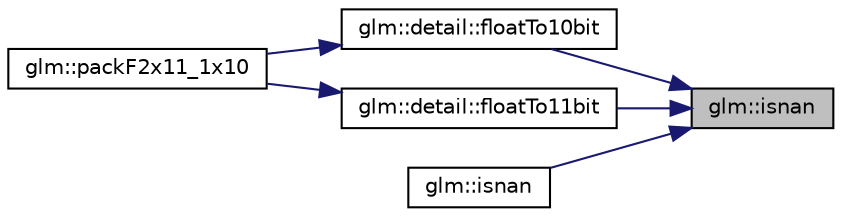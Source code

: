 digraph "glm::isnan"
{
 // LATEX_PDF_SIZE
  edge [fontname="Helvetica",fontsize="10",labelfontname="Helvetica",labelfontsize="10"];
  node [fontname="Helvetica",fontsize="10",shape=record];
  rankdir="RL";
  Node1 [label="glm::isnan",height=0.2,width=0.4,color="black", fillcolor="grey75", style="filled", fontcolor="black",tooltip=" "];
  Node1 -> Node2 [dir="back",color="midnightblue",fontsize="10",style="solid",fontname="Helvetica"];
  Node2 [label="glm::detail::floatTo10bit",height=0.2,width=0.4,color="black", fillcolor="white", style="filled",URL="$namespaceglm_1_1detail.html#a2be3138712a0811602a183614221ad5c",tooltip=" "];
  Node2 -> Node3 [dir="back",color="midnightblue",fontsize="10",style="solid",fontname="Helvetica"];
  Node3 [label="glm::packF2x11_1x10",height=0.2,width=0.4,color="black", fillcolor="white", style="filled",URL="$group__gtc__packing.html#ga8c2a0eeee677ca4dafd9e093d9e81062",tooltip=" "];
  Node1 -> Node4 [dir="back",color="midnightblue",fontsize="10",style="solid",fontname="Helvetica"];
  Node4 [label="glm::detail::floatTo11bit",height=0.2,width=0.4,color="black", fillcolor="white", style="filled",URL="$namespaceglm_1_1detail.html#a62edbdbe89fe6282dd7909e6e4703796",tooltip=" "];
  Node4 -> Node3 [dir="back",color="midnightblue",fontsize="10",style="solid",fontname="Helvetica"];
  Node1 -> Node5 [dir="back",color="midnightblue",fontsize="10",style="solid",fontname="Helvetica"];
  Node5 [label="glm::isnan",height=0.2,width=0.4,color="black", fillcolor="white", style="filled",URL="$namespaceglm.html#afd4cba966f582de51d0957ed0abdb244",tooltip=" "];
}
